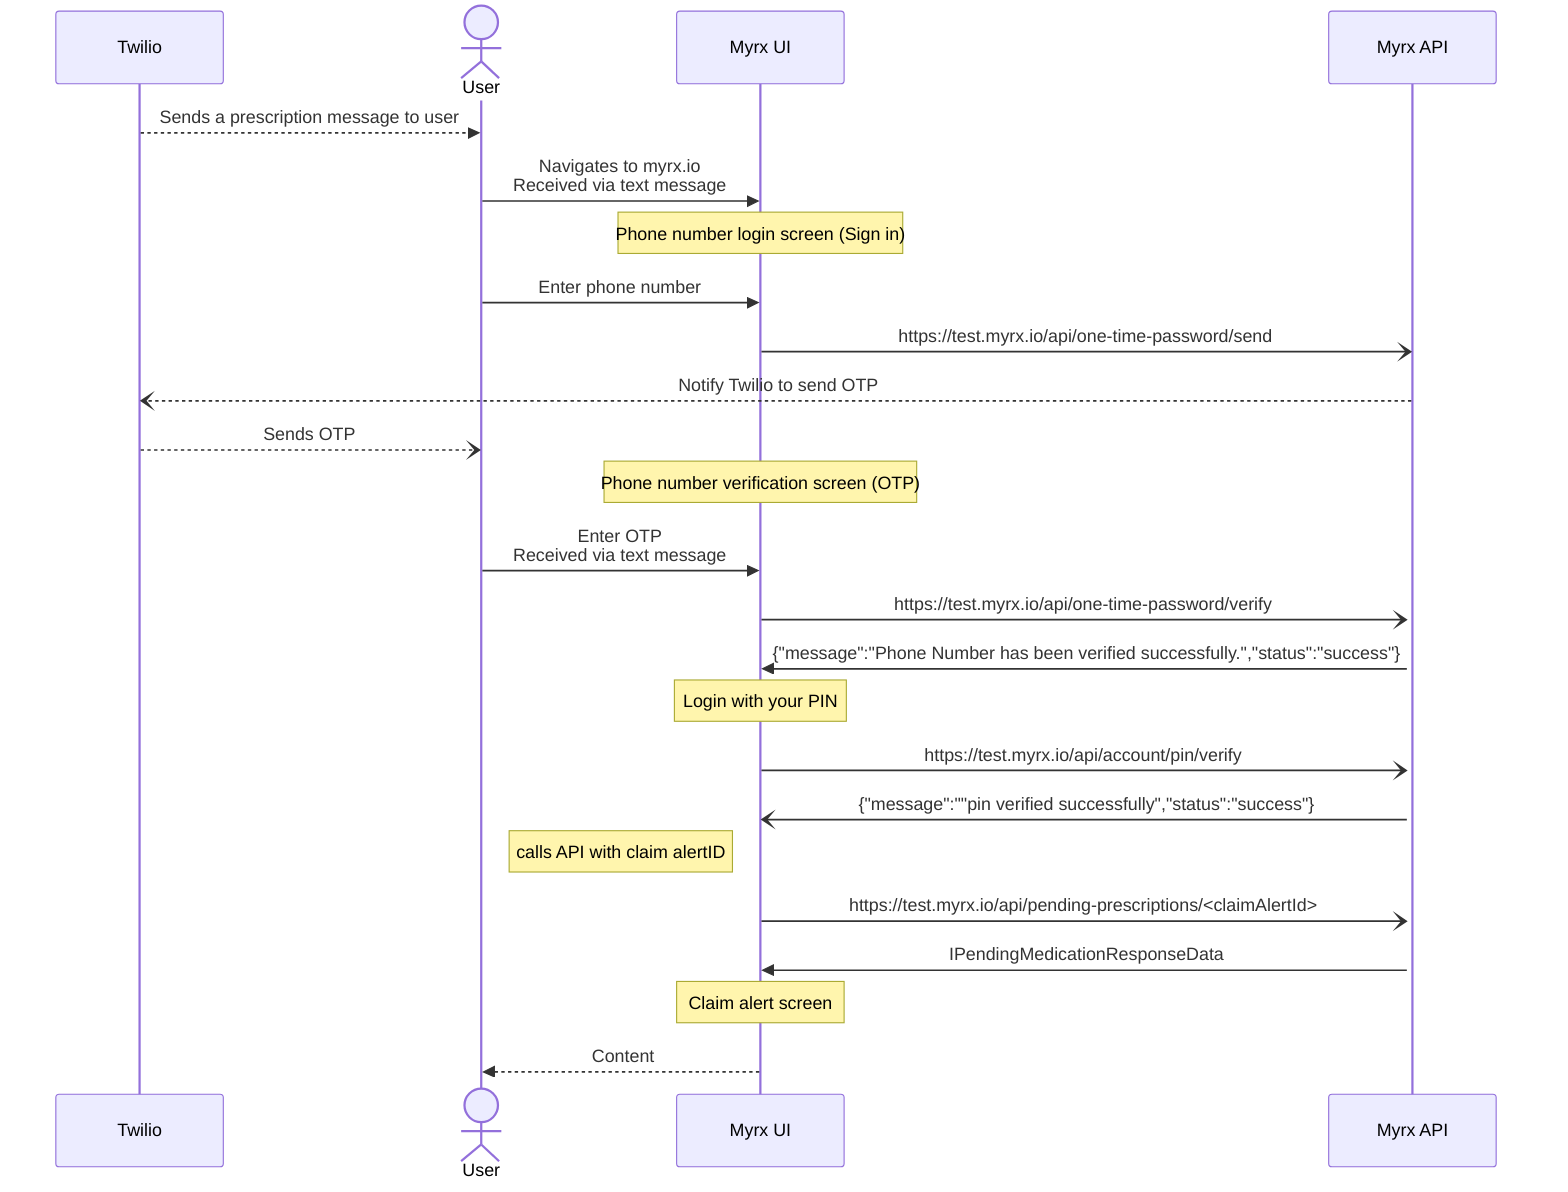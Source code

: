 sequenceDiagram
    Participant Twilio
    Actor User
    Twilio-->>User: Sends a prescription message to user
    User->>Myrx UI: Navigates to myrx.io <br/> Received via text message 
    Note over Myrx UI: Phone number login screen (Sign in)
    User->>Myrx UI: Enter phone number
    Myrx UI-)Myrx API: https://test.myrx.io/api/one-time-password/send
    Myrx API --)Twilio: Notify Twilio to send OTP
    Twilio --) User: Sends OTP
     Note over Myrx UI: Phone number verification screen (OTP)
    User ->>Myrx UI: Enter OTP <br/>Received via text message
    Myrx UI-)+Myrx API:https://test.myrx.io/api/one-time-password/verify
    Myrx API->>Myrx UI:{"message":"Phone Number has been verified successfully.","status":"success"}
    Note over Myrx UI: Login with your PIN
    Myrx UI-)+Myrx API:https://test.myrx.io/api/account/pin/verify
    Myrx API-)Myrx UI:{"message":""pin verified successfully","status":"success"}
    Note left of Myrx UI: calls API with claim alertID
    Myrx UI-)Myrx API: https://test.myrx.io/api/pending-prescriptions/<claimAlertId>
    Myrx API->>Myrx UI: IPendingMedicationResponseData
    Note over Myrx UI: Claim alert screen
    Myrx UI-->>User : Content